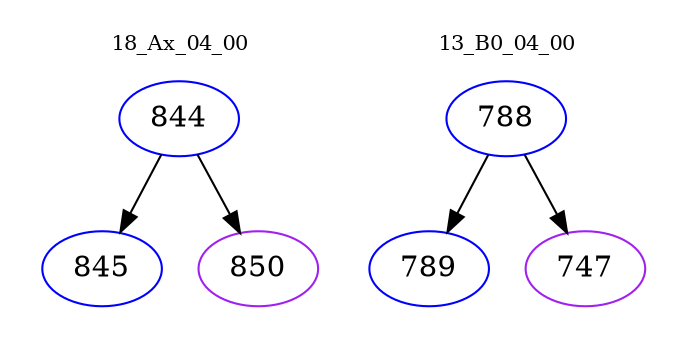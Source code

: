 digraph{
subgraph cluster_0 {
color = white
label = "18_Ax_04_00";
fontsize=10;
T0_844 [label="844", color="blue"]
T0_844 -> T0_845 [color="black"]
T0_845 [label="845", color="blue"]
T0_844 -> T0_850 [color="black"]
T0_850 [label="850", color="purple"]
}
subgraph cluster_1 {
color = white
label = "13_B0_04_00";
fontsize=10;
T1_788 [label="788", color="blue"]
T1_788 -> T1_789 [color="black"]
T1_789 [label="789", color="blue"]
T1_788 -> T1_747 [color="black"]
T1_747 [label="747", color="purple"]
}
}
